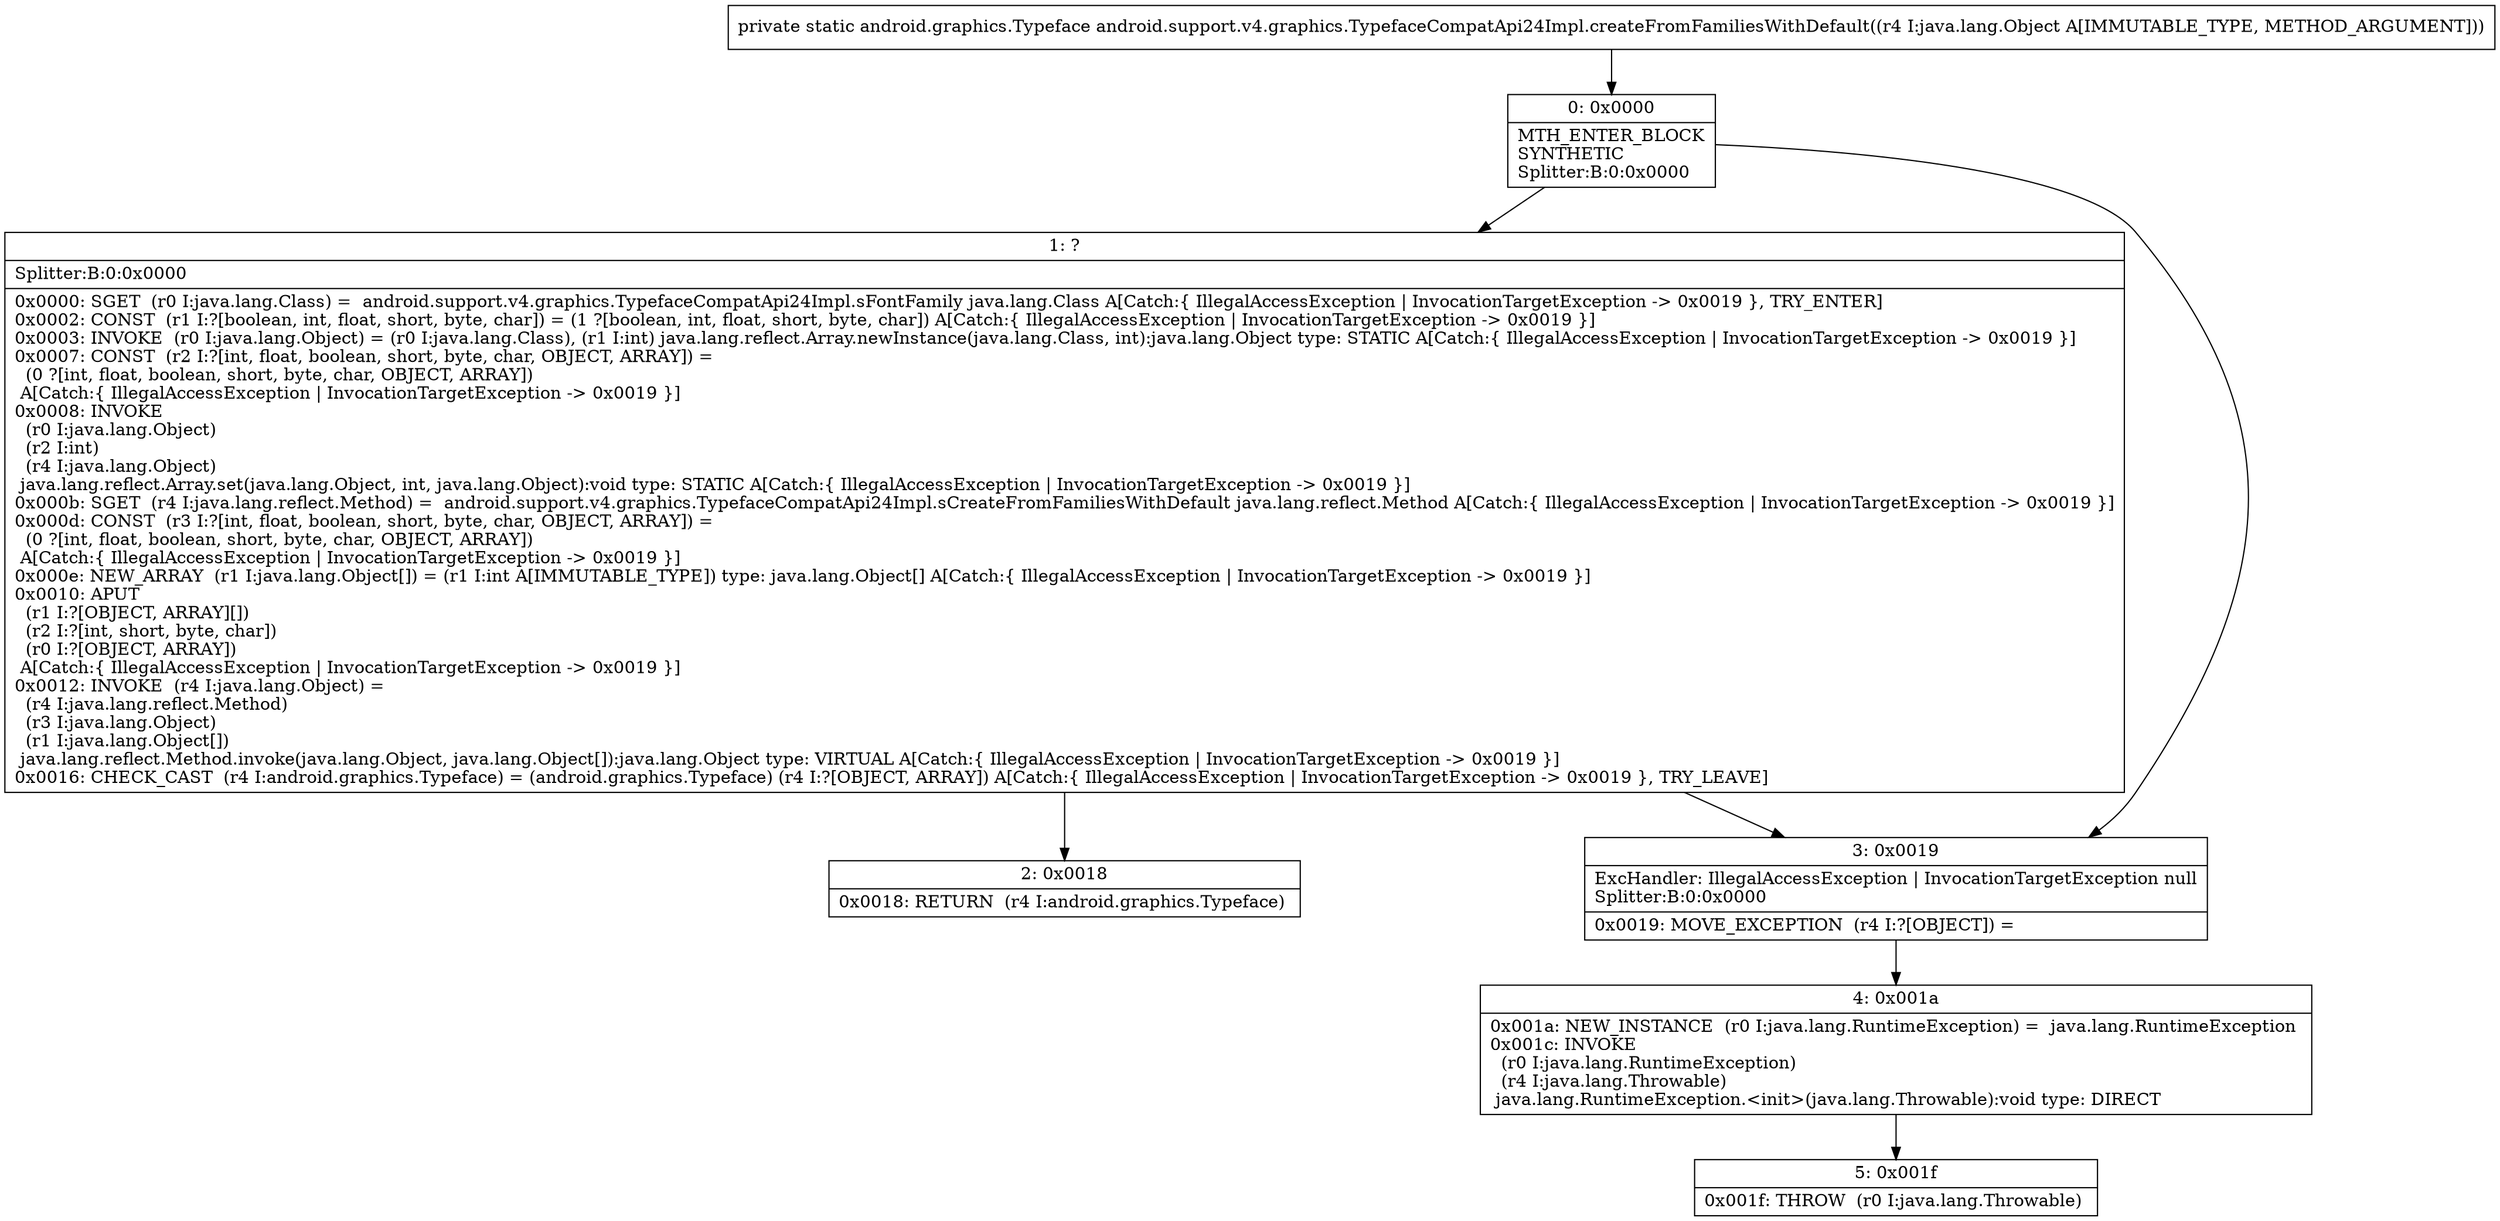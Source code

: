 digraph "CFG forandroid.support.v4.graphics.TypefaceCompatApi24Impl.createFromFamiliesWithDefault(Ljava\/lang\/Object;)Landroid\/graphics\/Typeface;" {
Node_0 [shape=record,label="{0\:\ 0x0000|MTH_ENTER_BLOCK\lSYNTHETIC\lSplitter:B:0:0x0000\l}"];
Node_1 [shape=record,label="{1\:\ ?|Splitter:B:0:0x0000\l|0x0000: SGET  (r0 I:java.lang.Class) =  android.support.v4.graphics.TypefaceCompatApi24Impl.sFontFamily java.lang.Class A[Catch:\{ IllegalAccessException \| InvocationTargetException \-\> 0x0019 \}, TRY_ENTER]\l0x0002: CONST  (r1 I:?[boolean, int, float, short, byte, char]) = (1 ?[boolean, int, float, short, byte, char]) A[Catch:\{ IllegalAccessException \| InvocationTargetException \-\> 0x0019 \}]\l0x0003: INVOKE  (r0 I:java.lang.Object) = (r0 I:java.lang.Class), (r1 I:int) java.lang.reflect.Array.newInstance(java.lang.Class, int):java.lang.Object type: STATIC A[Catch:\{ IllegalAccessException \| InvocationTargetException \-\> 0x0019 \}]\l0x0007: CONST  (r2 I:?[int, float, boolean, short, byte, char, OBJECT, ARRAY]) = \l  (0 ?[int, float, boolean, short, byte, char, OBJECT, ARRAY])\l A[Catch:\{ IllegalAccessException \| InvocationTargetException \-\> 0x0019 \}]\l0x0008: INVOKE  \l  (r0 I:java.lang.Object)\l  (r2 I:int)\l  (r4 I:java.lang.Object)\l java.lang.reflect.Array.set(java.lang.Object, int, java.lang.Object):void type: STATIC A[Catch:\{ IllegalAccessException \| InvocationTargetException \-\> 0x0019 \}]\l0x000b: SGET  (r4 I:java.lang.reflect.Method) =  android.support.v4.graphics.TypefaceCompatApi24Impl.sCreateFromFamiliesWithDefault java.lang.reflect.Method A[Catch:\{ IllegalAccessException \| InvocationTargetException \-\> 0x0019 \}]\l0x000d: CONST  (r3 I:?[int, float, boolean, short, byte, char, OBJECT, ARRAY]) = \l  (0 ?[int, float, boolean, short, byte, char, OBJECT, ARRAY])\l A[Catch:\{ IllegalAccessException \| InvocationTargetException \-\> 0x0019 \}]\l0x000e: NEW_ARRAY  (r1 I:java.lang.Object[]) = (r1 I:int A[IMMUTABLE_TYPE]) type: java.lang.Object[] A[Catch:\{ IllegalAccessException \| InvocationTargetException \-\> 0x0019 \}]\l0x0010: APUT  \l  (r1 I:?[OBJECT, ARRAY][])\l  (r2 I:?[int, short, byte, char])\l  (r0 I:?[OBJECT, ARRAY])\l A[Catch:\{ IllegalAccessException \| InvocationTargetException \-\> 0x0019 \}]\l0x0012: INVOKE  (r4 I:java.lang.Object) = \l  (r4 I:java.lang.reflect.Method)\l  (r3 I:java.lang.Object)\l  (r1 I:java.lang.Object[])\l java.lang.reflect.Method.invoke(java.lang.Object, java.lang.Object[]):java.lang.Object type: VIRTUAL A[Catch:\{ IllegalAccessException \| InvocationTargetException \-\> 0x0019 \}]\l0x0016: CHECK_CAST  (r4 I:android.graphics.Typeface) = (android.graphics.Typeface) (r4 I:?[OBJECT, ARRAY]) A[Catch:\{ IllegalAccessException \| InvocationTargetException \-\> 0x0019 \}, TRY_LEAVE]\l}"];
Node_2 [shape=record,label="{2\:\ 0x0018|0x0018: RETURN  (r4 I:android.graphics.Typeface) \l}"];
Node_3 [shape=record,label="{3\:\ 0x0019|ExcHandler: IllegalAccessException \| InvocationTargetException null\lSplitter:B:0:0x0000\l|0x0019: MOVE_EXCEPTION  (r4 I:?[OBJECT]) =  \l}"];
Node_4 [shape=record,label="{4\:\ 0x001a|0x001a: NEW_INSTANCE  (r0 I:java.lang.RuntimeException) =  java.lang.RuntimeException \l0x001c: INVOKE  \l  (r0 I:java.lang.RuntimeException)\l  (r4 I:java.lang.Throwable)\l java.lang.RuntimeException.\<init\>(java.lang.Throwable):void type: DIRECT \l}"];
Node_5 [shape=record,label="{5\:\ 0x001f|0x001f: THROW  (r0 I:java.lang.Throwable) \l}"];
MethodNode[shape=record,label="{private static android.graphics.Typeface android.support.v4.graphics.TypefaceCompatApi24Impl.createFromFamiliesWithDefault((r4 I:java.lang.Object A[IMMUTABLE_TYPE, METHOD_ARGUMENT])) }"];
MethodNode -> Node_0;
Node_0 -> Node_1;
Node_0 -> Node_3;
Node_1 -> Node_2;
Node_1 -> Node_3;
Node_3 -> Node_4;
Node_4 -> Node_5;
}

